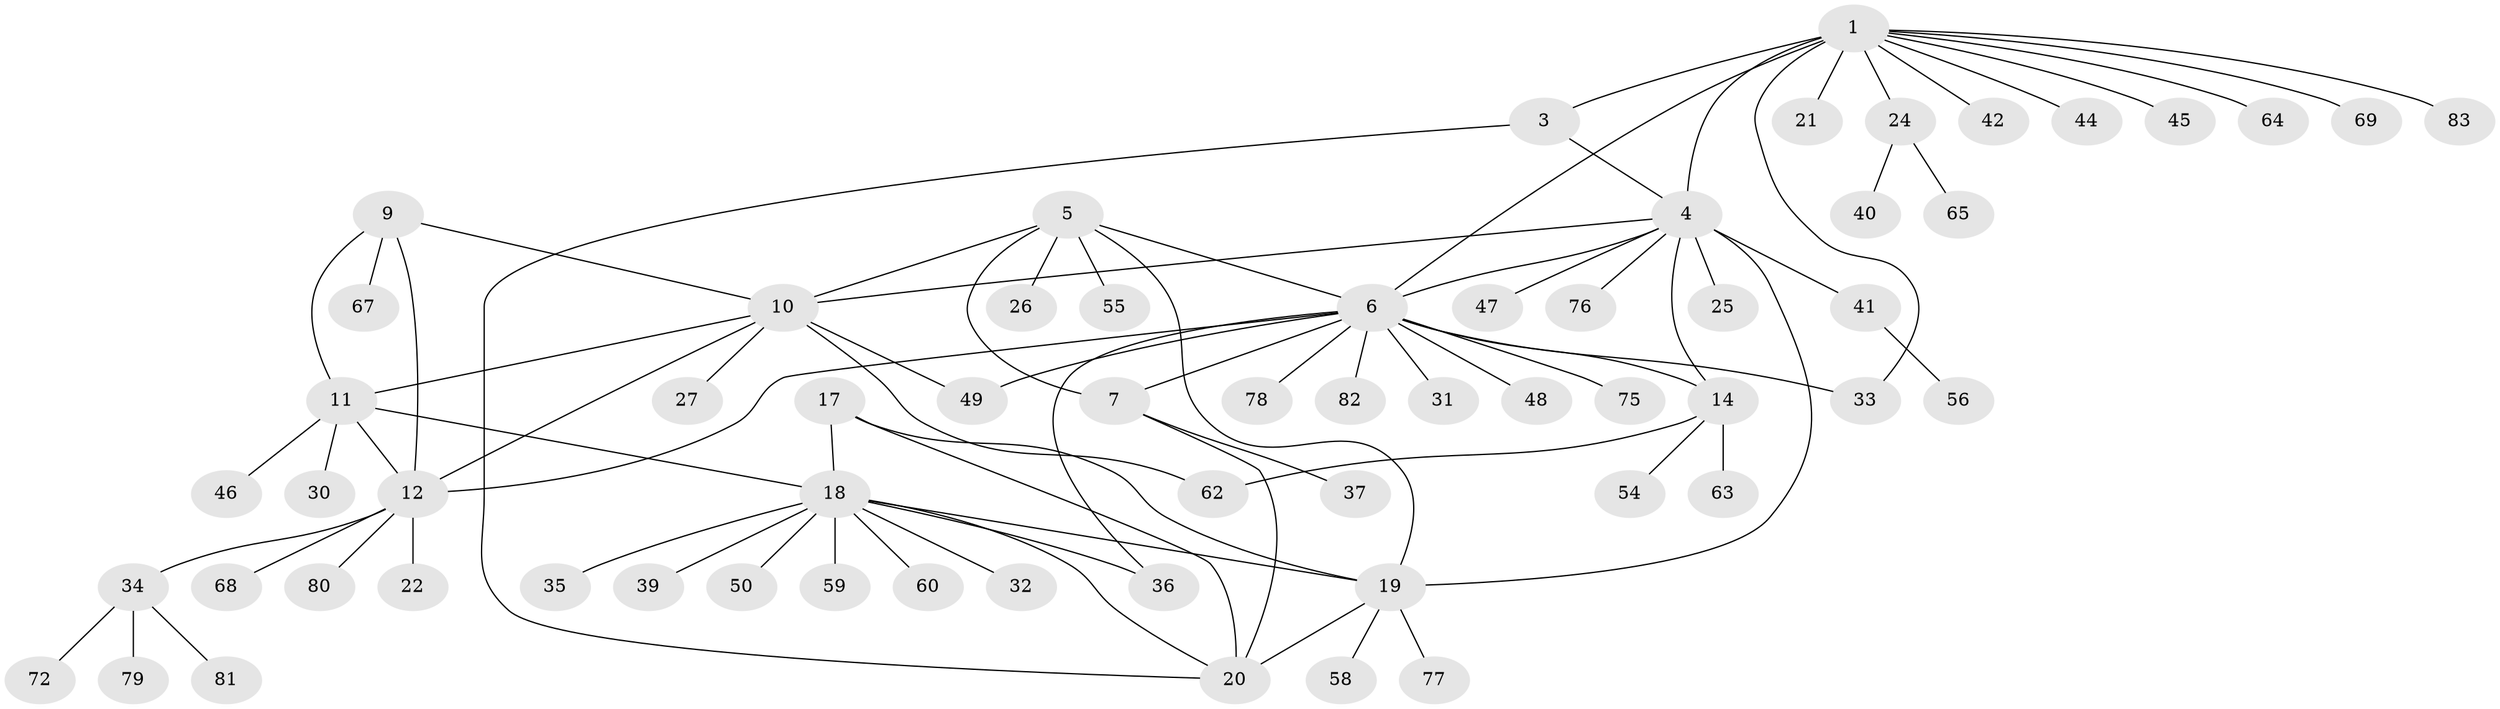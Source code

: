 // original degree distribution, {9: 0.060240963855421686, 7: 0.04819277108433735, 5: 0.024096385542168676, 3: 0.04819277108433735, 6: 0.024096385542168676, 4: 0.024096385542168676, 8: 0.024096385542168676, 11: 0.012048192771084338, 1: 0.5542168674698795, 2: 0.18072289156626506}
// Generated by graph-tools (version 1.1) at 2025/11/02/27/25 16:11:30]
// undirected, 63 vertices, 82 edges
graph export_dot {
graph [start="1"]
  node [color=gray90,style=filled];
  1 [super="+2"];
  3 [super="+73"];
  4 [super="+16"];
  5 [super="+8"];
  6 [super="+13"];
  7 [super="+23"];
  9;
  10 [super="+28"];
  11 [super="+38"];
  12 [super="+29"];
  14 [super="+15"];
  17;
  18 [super="+53"];
  19 [super="+71"];
  20 [super="+52"];
  21;
  22;
  24 [super="+61"];
  25 [super="+57"];
  26;
  27;
  30;
  31;
  32;
  33;
  34 [super="+43"];
  35;
  36;
  37;
  39;
  40 [super="+70"];
  41 [super="+51"];
  42;
  44;
  45;
  46;
  47 [super="+66"];
  48;
  49;
  50;
  54;
  55 [super="+74"];
  56;
  58;
  59;
  60;
  62;
  63;
  64;
  65;
  67;
  68;
  69;
  72;
  75;
  76;
  77;
  78;
  79;
  80;
  81;
  82;
  83;
  1 -- 3 [weight=2];
  1 -- 4 [weight=2];
  1 -- 33;
  1 -- 42;
  1 -- 45;
  1 -- 64;
  1 -- 69;
  1 -- 83;
  1 -- 21;
  1 -- 6;
  1 -- 24;
  1 -- 44;
  3 -- 4;
  3 -- 20;
  4 -- 10;
  4 -- 41;
  4 -- 76;
  4 -- 14 [weight=2];
  4 -- 47;
  4 -- 19 [weight=2];
  4 -- 25;
  4 -- 6;
  5 -- 6 [weight=2];
  5 -- 7 [weight=2];
  5 -- 10;
  5 -- 19;
  5 -- 55;
  5 -- 26;
  6 -- 7;
  6 -- 31;
  6 -- 33;
  6 -- 49;
  6 -- 78;
  6 -- 36;
  6 -- 75;
  6 -- 12;
  6 -- 14 [weight=2];
  6 -- 48;
  6 -- 82;
  7 -- 37;
  7 -- 20;
  9 -- 10;
  9 -- 11;
  9 -- 12;
  9 -- 67;
  10 -- 11;
  10 -- 12;
  10 -- 27;
  10 -- 49;
  10 -- 62;
  11 -- 12;
  11 -- 18;
  11 -- 30;
  11 -- 46;
  12 -- 22;
  12 -- 34;
  12 -- 68;
  12 -- 80;
  14 -- 54;
  14 -- 62;
  14 -- 63;
  17 -- 18;
  17 -- 19;
  17 -- 20;
  18 -- 19;
  18 -- 20;
  18 -- 32;
  18 -- 35;
  18 -- 36;
  18 -- 39;
  18 -- 50;
  18 -- 60;
  18 -- 59;
  19 -- 20;
  19 -- 58;
  19 -- 77;
  24 -- 40;
  24 -- 65;
  34 -- 72;
  34 -- 79;
  34 -- 81;
  41 -- 56;
}
